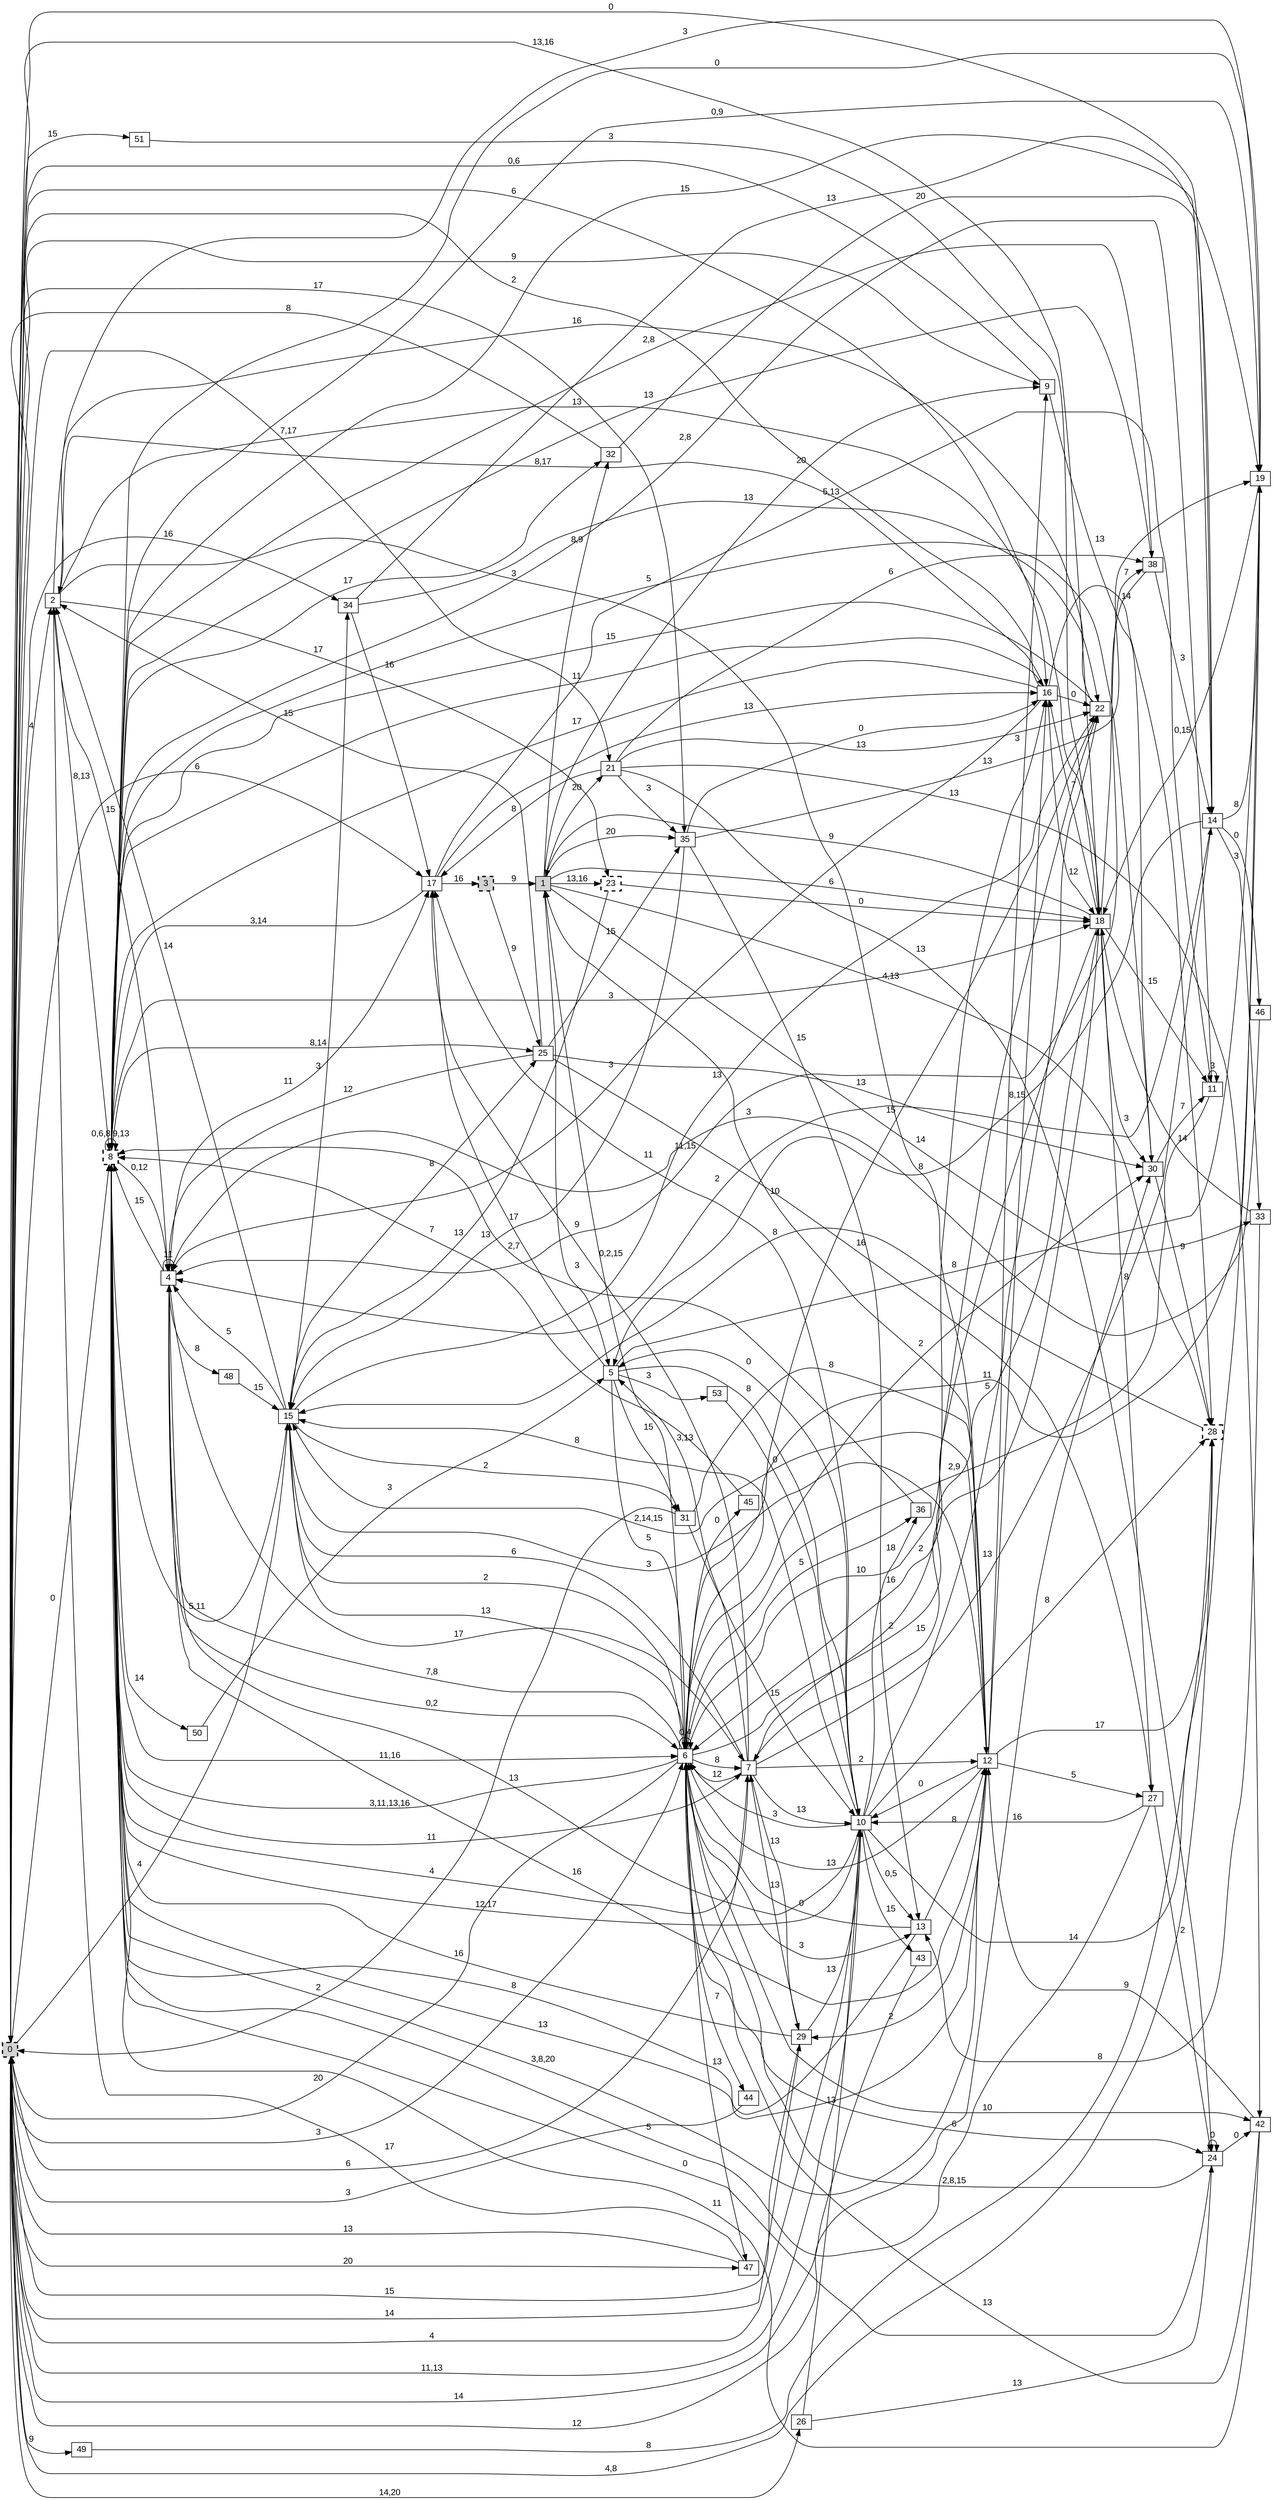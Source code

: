 digraph "NDFA" {
  rankdir=LR
  node [shape=box width=0.1 height=0.1 fontname=Arial]
  edge [fontname=Arial]
/* Estados */
 s0 [label="0" style="filled,bold,dashed"] /* I:1 F:1 D:0 */
 s1 [label="1" style="filled"] /* I:1 F:0 D:0 */
 s2 [label="2" ] /* I:0 F:0 D:0 */
 s3 [label="3" style="filled,bold,dashed"] /* I:1 F:1 D:0 */
 s4 [label="4" ] /* I:0 F:0 D:0 */
 s5 [label="5" ] /* I:0 F:0 D:0 */
 s6 [label="6" ] /* I:0 F:0 D:0 */
 s7 [label="7" ] /* I:0 F:0 D:0 */
 s8 [label="8" style="bold,dashed"] /* I:0 F:1 D:0 */
 s9 [label="9" ] /* I:0 F:0 D:0 */
 s10 [label="10" ] /* I:0 F:0 D:0 */
 s11 [label="11" ] /* I:0 F:0 D:0 */
 s12 [label="12" ] /* I:0 F:0 D:0 */
 s13 [label="13" ] /* I:0 F:0 D:0 */
 s14 [label="14" ] /* I:0 F:0 D:0 */
 s15 [label="15" ] /* I:0 F:0 D:0 */
 s16 [label="16" ] /* I:0 F:0 D:0 */
 s17 [label="17" ] /* I:0 F:0 D:0 */
 s18 [label="18" ] /* I:0 F:0 D:0 */
 s19 [label="19" ] /* I:0 F:0 D:0 */
 s21 [label="21" ] /* I:0 F:0 D:0 */
 s22 [label="22" ] /* I:0 F:0 D:0 */
 s23 [label="23" style="bold,dashed"] /* I:0 F:1 D:0 */
 s24 [label="24" ] /* I:0 F:0 D:0 */
 s25 [label="25" ] /* I:0 F:0 D:0 */
 s26 [label="26" ] /* I:0 F:0 D:0 */
 s27 [label="27" ] /* I:0 F:0 D:0 */
 s28 [label="28" style="bold,dashed"] /* I:0 F:1 D:0 */
 s29 [label="29" ] /* I:0 F:0 D:0 */
 s30 [label="30" ] /* I:0 F:0 D:0 */
 s31 [label="31" ] /* I:0 F:0 D:0 */
 s32 [label="32" ] /* I:0 F:0 D:0 */
 s33 [label="33" ] /* I:0 F:0 D:0 */
 s34 [label="34" ] /* I:0 F:0 D:0 */
 s35 [label="35" ] /* I:0 F:0 D:0 */
 s36 [label="36" ] /* I:0 F:0 D:0 */
 s38 [label="38" ] /* I:0 F:0 D:0 */
 s42 [label="42" ] /* I:0 F:0 D:0 */
 s43 [label="43" ] /* I:0 F:0 D:0 */
 s44 [label="44" ] /* I:0 F:0 D:0 */
 s45 [label="45" ] /* I:0 F:0 D:0 */
 s46 [label="46" ] /* I:0 F:0 D:0 */
 s47 [label="47" ] /* I:0 F:0 D:0 */
 s48 [label="48" ] /* I:0 F:0 D:0 */
 s49 [label="49" ] /* I:0 F:0 D:0 */
 s50 [label="50" ] /* I:0 F:0 D:0 */
 s51 [label="51" ] /* I:0 F:0 D:0 */
 s53 [label="53" ] /* I:0 F:0 D:0 */
/* Transiciones */
  s0 -> s2 [label="4"]
  s0 -> s6 [label="3"]
  s0 -> s7 [label="6"]
  s0 -> s8 [label="0"]
  s0 -> s9 [label="9"]
  s0 -> s10 [label="4"]
  s0 -> s15 [label="4"]
  s0 -> s16 [label="6"]
  s0 -> s17 [label="6"]
  s0 -> s21 [label="7,17"]
  s0 -> s26 [label="14,20"]
  s0 -> s28 [label="4,8"]
  s0 -> s29 [label="14"]
  s0 -> s30 [label="12"]
  s0 -> s34 [label="16"]
  s0 -> s35 [label="17"]
  s0 -> s47 [label="20"]
  s0 -> s49 [label="9"]
  s0 -> s51 [label="15"]
  s1 -> s5 [label="3"]
  s1 -> s9 [label="20"]
  s1 -> s18 [label="6"]
  s1 -> s21 [label="20"]
  s1 -> s23 [label="13,16"]
  s1 -> s28 [label="4,13"]
  s1 -> s32 [label="8,9"]
  s1 -> s33 [label="14"]
  s1 -> s35 [label="20"]
  s2 -> s8 [label="8,13"]
  s2 -> s12 [label="3"]
  s2 -> s18 [label="13"]
  s2 -> s19 [label="3"]
  s2 -> s23 [label="17"]
  s3 -> s1 [label="9"]
  s3 -> s25 [label="9"]
  s4 -> s2 [label="15"]
  s4 -> s4 [label="11"]
  s4 -> s6 [label="0,2"]
  s4 -> s7 [label="17"]
  s4 -> s8 [label="15"]
  s4 -> s17 [label="11"]
  s4 -> s48 [label="8"]
  s5 -> s6 [label="5"]
  s5 -> s10 [label="8"]
  s5 -> s17 [label="17"]
  s5 -> s19 [label="8"]
  s5 -> s31 [label="15"]
  s5 -> s53 [label="3"]
  s6 -> s0 [label="20"]
  s6 -> s1 [label="0,2,15"]
  s6 -> s4 [label="7,8"]
  s6 -> s6 [label="0,4"]
  s6 -> s7 [label="8"]
  s6 -> s8 [label="3,11,13,16"]
  s6 -> s13 [label="3"]
  s6 -> s15 [label="2"]
  s6 -> s16 [label="10"]
  s6 -> s18 [label="2"]
  s6 -> s24 [label="6"]
  s6 -> s30 [label="2"]
  s6 -> s36 [label="5"]
  s6 -> s42 [label="10"]
  s6 -> s44 [label="7"]
  s6 -> s45 [label="0"]
  s6 -> s47 [label="13"]
  s7 -> s5 [label="3,13"]
  s7 -> s6 [label="12"]
  s7 -> s8 [label="4"]
  s7 -> s10 [label="13"]
  s7 -> s12 [label="2"]
  s7 -> s14 [label="13"]
  s7 -> s15 [label="6"]
  s7 -> s17 [label="9"]
  s7 -> s22 [label="2"]
  s7 -> s29 [label="13"]
  s8 -> s4 [label="0,12"]
  s8 -> s6 [label="11,16"]
  s8 -> s7 [label="11"]
  s8 -> s8 [label="0,6,8,9,13"]
  s8 -> s10 [label="12,17"]
  s8 -> s12 [label="3,8,20"]
  s8 -> s14 [label="15"]
  s8 -> s16 [label="11"]
  s8 -> s18 [label="3"]
  s8 -> s19 [label="0"]
  s8 -> s25 [label="8,14"]
  s8 -> s32 [label="17"]
  s8 -> s38 [label="2,8"]
  s8 -> s50 [label="14"]
  s9 -> s0 [label="0,6"]
  s9 -> s30 [label="13"]
  s10 -> s0 [label="11,13"]
  s10 -> s4 [label="13"]
  s10 -> s5 [label="0"]
  s10 -> s6 [label="3"]
  s10 -> s13 [label="0,5"]
  s10 -> s15 [label="8"]
  s10 -> s17 [label="11"]
  s10 -> s19 [label="14"]
  s10 -> s22 [label="5"]
  s10 -> s28 [label="8"]
  s10 -> s36 [label="18"]
  s10 -> s43 [label="15"]
  s11 -> s6 [label="2,9"]
  s11 -> s8 [label="2,8"]
  s11 -> s11 [label="3"]
  s12 -> s1 [label="10"]
  s12 -> s4 [label="16"]
  s12 -> s6 [label="13"]
  s12 -> s8 [label="13"]
  s12 -> s9 [label="3"]
  s12 -> s10 [label="0"]
  s12 -> s15 [label="2,14,15"]
  s12 -> s16 [label="8,15"]
  s12 -> s27 [label="5"]
  s12 -> s28 [label="17"]
  s12 -> s29 [label="2"]
  s13 -> s6 [label="0"]
  s13 -> s8 [label="8"]
  s13 -> s12 [label="8"]
  s14 -> s0 [label="0"]
  s14 -> s4 [label="2"]
  s14 -> s5 [label="8"]
  s14 -> s19 [label="8"]
  s14 -> s33 [label="3"]
  s14 -> s46 [label="0"]
  s15 -> s2 [label="14"]
  s15 -> s4 [label="5"]
  s15 -> s6 [label="13"]
  s15 -> s8 [label="5,11"]
  s15 -> s12 [label="3"]
  s15 -> s22 [label="13"]
  s15 -> s25 [label="8"]
  s15 -> s31 [label="2"]
  s15 -> s34 [label="3"]
  s16 -> s0 [label="2"]
  s16 -> s2 [label="8,17"]
  s16 -> s4 [label="3"]
  s16 -> s8 [label="17"]
  s16 -> s18 [label="12"]
  s16 -> s22 [label="0"]
  s16 -> s28 [label="14"]
  s17 -> s3 [label="16"]
  s17 -> s8 [label="3,14"]
  s17 -> s11 [label="5,13"]
  s17 -> s16 [label="13"]
  s18 -> s0 [label="13,16"]
  s18 -> s1 [label="9"]
  s18 -> s6 [label="16"]
  s18 -> s7 [label="15"]
  s18 -> s11 [label="15"]
  s18 -> s16 [label="7"]
  s18 -> s27 [label="8"]
  s18 -> s30 [label="3"]
  s18 -> s38 [label="7"]
  s19 -> s6 [label="11"]
  s19 -> s8 [label="0,9"]
  s19 -> s18 [label="0,15"]
  s21 -> s17 [label="8"]
  s21 -> s22 [label="13"]
  s21 -> s24 [label="13"]
  s21 -> s35 [label="3"]
  s21 -> s38 [label="6"]
  s21 -> s42 [label="13"]
  s22 -> s2 [label="16"]
  s22 -> s6 [label="15"]
  s22 -> s8 [label="15"]
  s23 -> s15 [label="13"]
  s23 -> s18 [label="0"]
  s24 -> s6 [label="2,8,15"]
  s24 -> s8 [label="0"]
  s24 -> s24 [label="0"]
  s24 -> s42 [label="0"]
  s25 -> s2 [label="15"]
  s25 -> s4 [label="12"]
  s25 -> s27 [label="16"]
  s25 -> s30 [label="13"]
  s25 -> s35 [label="15"]
  s26 -> s10 [label="13"]
  s26 -> s24 [label="13"]
  s27 -> s8 [label="5"]
  s27 -> s10 [label="16"]
  s27 -> s24 [label="2"]
  s28 -> s15 [label="8"]
  s29 -> s0 [label="15"]
  s29 -> s7 [label="13"]
  s29 -> s8 [label="16"]
  s29 -> s10 [label="13"]
  s30 -> s8 [label="5"]
  s30 -> s11 [label="7"]
  s30 -> s28 [label="9"]
  s31 -> s0 [label="2"]
  s31 -> s10 [label="15"]
  s31 -> s12 [label="8"]
  s32 -> s0 [label="8"]
  s32 -> s14 [label="20"]
  s33 -> s13 [label="8"]
  s33 -> s18 [label="14"]
  s34 -> s17 [label="16"]
  s34 -> s19 [label="13"]
  s34 -> s22 [label="13"]
  s35 -> s13 [label="15"]
  s35 -> s15 [label="13"]
  s35 -> s16 [label="0"]
  s35 -> s19 [label="13"]
  s36 -> s8 [label="2,7"]
  s38 -> s4 [label="11,15"]
  s38 -> s8 [label="13"]
  s38 -> s14 [label="3"]
  s42 -> s6 [label="13"]
  s42 -> s8 [label="11"]
  s42 -> s12 [label="9"]
  s43 -> s0 [label="14"]
  s44 -> s0 [label="3"]
  s45 -> s8 [label="7"]
  s46 -> s4 [label="3"]
  s47 -> s0 [label="13"]
  s47 -> s2 [label="17"]
  s48 -> s15 [label="15"]
  s49 -> s28 [label="8"]
  s50 -> s5 [label="3"]
  s51 -> s18 [label="3"]
  s53 -> s10 [label="0"]
}
